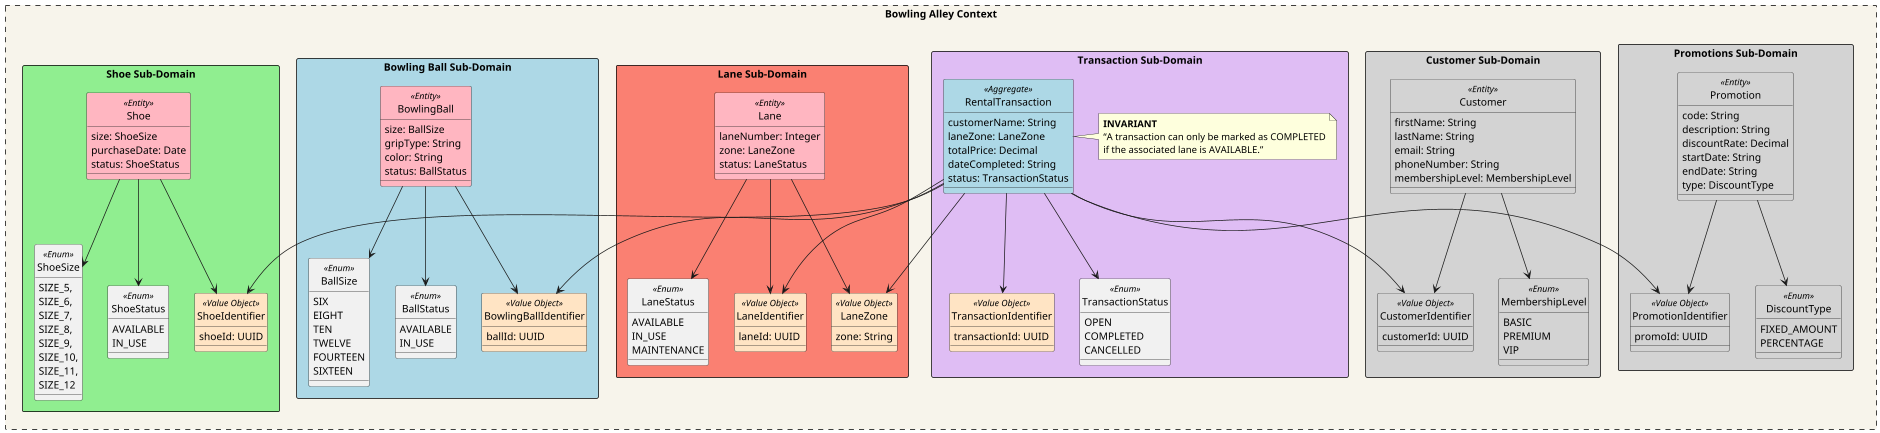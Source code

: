 @startuml
hide circle
top to bottom direction
scale 0.2
!define ENTITY(x) class x << Entity >>
!define ENUM(x) class x << Enum >>
!define AGGREGATE(x) class x << Aggregate >>
!define AGGREGATE_ROOT(x) class x << Aggregate Root >>
!define AGGREGATE_ROOT_ENTITY(x) class x << Aggregate Root >> << Entity >>
!define VALUE_OBJECT(x) class x << Value Object >>
!pragma useVerticalIf on
skinparam dpi 350
skinparam packageStyle rectangle
skinparam rectangle {
    BackgroundColor #f7f4eb
    BorderColor Black
}

rectangle "Bowling Alley Context" as BowlingContext #line.dashed {

  Package "Lane Sub-Domain" as LaneDomain <<Rectangle>> #Salmon {

    ENTITY(Lane) #lightpink {
        laneNumber: Integer
        zone: LaneZone
        status: LaneStatus
    }

    VALUE_OBJECT(LaneIdentifier) #Bisque {
        laneId: UUID
    }

    VALUE_OBJECT(LaneZone) #Bisque {
        zone: String
    }

    ENUM(LaneStatus) {
        AVAILABLE
        IN_USE
        MAINTENANCE
    }

    Lane --> LaneIdentifier
    Lane --> LaneZone
    Lane --> LaneStatus
  }

  Package "Bowling Ball Sub-Domain" as BallDomain <<Rectangle>> #LightBlue {

    ENTITY(BowlingBall) #lightpink {
        size: BallSize
        gripType: String
        color: String
        status: BallStatus
    }

    VALUE_OBJECT(BowlingBallIdentifier) #Bisque {
        ballId: UUID
    }

    ENUM(BallSize) {
        SIX
        EIGHT
        TEN
        TWELVE
        FOURTEEN
        SIXTEEN
    }

    ENUM(BallStatus) {
        AVAILABLE
        IN_USE
    }

    BowlingBall --> BowlingBallIdentifier
    BowlingBall --> BallSize
    BowlingBall --> BallStatus
  }

  Package "Shoe Sub-Domain" as ShoeDomain <<Rectangle>> #LightGreen {

    ENTITY(Shoe) #lightpink {
        size: ShoeSize
        purchaseDate: Date
        status: ShoeStatus
    }

    VALUE_OBJECT(ShoeIdentifier) #Bisque {
        shoeId: UUID
    }

    ENUM(ShoeSize) {
    SIZE_5,
    SIZE_6,
    SIZE_7,
    SIZE_8,
    SIZE_9,
    SIZE_10,
    SIZE_11,
    SIZE_12
    }

    ENUM(ShoeStatus) {
        AVAILABLE
        IN_USE
    }

    Shoe --> ShoeIdentifier
    Shoe --> ShoeSize
    Shoe --> ShoeStatus
  }

together {
Package "Customer Sub-Domain" as CustomerDomain <<Rectangle>> #D3D3D3 {

    ENTITY(Customer) #lightgrey {
      firstName: String
      lastName: String
      email: String
      phoneNumber: String
      membershipLevel: MembershipLevel
    }

    VALUE_OBJECT(CustomerIdentifier) #lightgrey {
      customerId: UUID
    }

    ENUM(MembershipLevel) #lightgrey {
      BASIC
      PREMIUM
      VIP
    }

    Customer --> CustomerIdentifier
    Customer --> MembershipLevel
  }

Package "Promotions Sub-Domain" as PromotionsDomain <<Rectangle>> #D3D3D3 {

  ENTITY(Promotion) #lightgrey {
    code: String
    description: String
    discountRate: Decimal
    startDate: String
    endDate: String
    type: DiscountType
  }

  VALUE_OBJECT(PromotionIdentifier) #lightgrey {
    promoId: UUID
  }

  ENUM(DiscountType) #lightgrey {
    FIXED_AMOUNT
    PERCENTAGE
  }

  Promotion --> PromotionIdentifier
  Promotion --> DiscountType
}


  Package "Transaction Sub-Domain" as TransactionDomain <<Rectangle>> #DFBDF4 {

    AGGREGATE(RentalTransaction) #lightblue {
        customerName: String
        laneZone: LaneZone
        totalPrice: Decimal
        dateCompleted: String
        status: TransactionStatus
    }

    VALUE_OBJECT(TransactionIdentifier) #Bisque {
        transactionId: UUID
    }

    ENUM(TransactionStatus) {
        OPEN
        COMPLETED
        CANCELLED
    }

    note right of RentalTransaction
    **INVARIANT**
    “A transaction can only be marked as COMPLETED
    if the associated lane is AVAILABLE.”
    end note

    RentalTransaction --> ShoeIdentifier
    RentalTransaction --> BowlingBallIdentifier
    RentalTransaction --> LaneIdentifier
    RentalTransaction --> LaneZone
    RentalTransaction --> TransactionStatus
    RentalTransaction --> TransactionIdentifier
    RentalTransaction --> CustomerIdentifier
    RentalTransaction --> PromotionIdentifier

  }

}

}
@enduml
